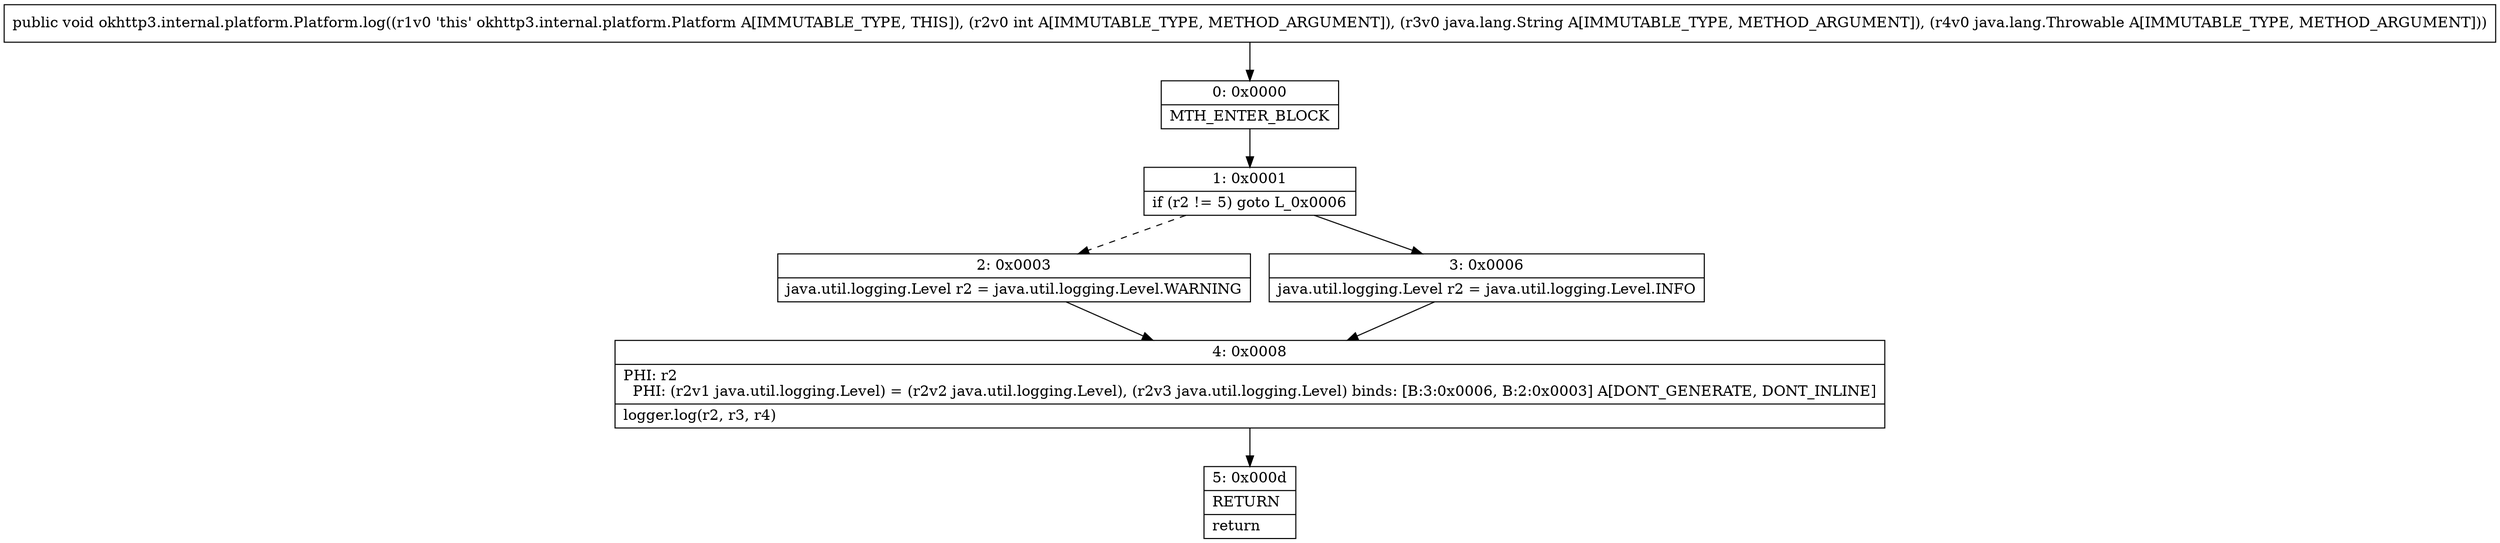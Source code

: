 digraph "CFG forokhttp3.internal.platform.Platform.log(ILjava\/lang\/String;Ljava\/lang\/Throwable;)V" {
Node_0 [shape=record,label="{0\:\ 0x0000|MTH_ENTER_BLOCK\l}"];
Node_1 [shape=record,label="{1\:\ 0x0001|if (r2 != 5) goto L_0x0006\l}"];
Node_2 [shape=record,label="{2\:\ 0x0003|java.util.logging.Level r2 = java.util.logging.Level.WARNING\l}"];
Node_3 [shape=record,label="{3\:\ 0x0006|java.util.logging.Level r2 = java.util.logging.Level.INFO\l}"];
Node_4 [shape=record,label="{4\:\ 0x0008|PHI: r2 \l  PHI: (r2v1 java.util.logging.Level) = (r2v2 java.util.logging.Level), (r2v3 java.util.logging.Level) binds: [B:3:0x0006, B:2:0x0003] A[DONT_GENERATE, DONT_INLINE]\l|logger.log(r2, r3, r4)\l}"];
Node_5 [shape=record,label="{5\:\ 0x000d|RETURN\l|return\l}"];
MethodNode[shape=record,label="{public void okhttp3.internal.platform.Platform.log((r1v0 'this' okhttp3.internal.platform.Platform A[IMMUTABLE_TYPE, THIS]), (r2v0 int A[IMMUTABLE_TYPE, METHOD_ARGUMENT]), (r3v0 java.lang.String A[IMMUTABLE_TYPE, METHOD_ARGUMENT]), (r4v0 java.lang.Throwable A[IMMUTABLE_TYPE, METHOD_ARGUMENT])) }"];
MethodNode -> Node_0;
Node_0 -> Node_1;
Node_1 -> Node_2[style=dashed];
Node_1 -> Node_3;
Node_2 -> Node_4;
Node_3 -> Node_4;
Node_4 -> Node_5;
}


